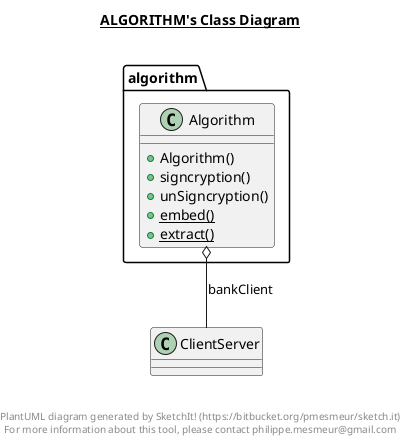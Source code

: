 @startuml

title __ALGORITHM's Class Diagram__\n

  package algorithm {
    class Algorithm {
        + Algorithm()
        + signcryption()
        + unSigncryption()
        {static} + embed()
        {static} + extract()
    }
  }
  

  Algorithm o-- ClientServer : bankClient


right footer


PlantUML diagram generated by SketchIt! (https://bitbucket.org/pmesmeur/sketch.it)
For more information about this tool, please contact philippe.mesmeur@gmail.com
endfooter

@enduml
